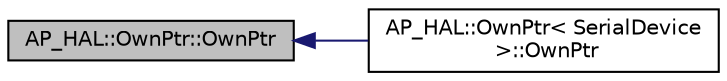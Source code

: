 digraph "AP_HAL::OwnPtr::OwnPtr"
{
 // INTERACTIVE_SVG=YES
  edge [fontname="Helvetica",fontsize="10",labelfontname="Helvetica",labelfontsize="10"];
  node [fontname="Helvetica",fontsize="10",shape=record];
  rankdir="LR";
  Node1 [label="AP_HAL::OwnPtr::OwnPtr",height=0.2,width=0.4,color="black", fillcolor="grey75", style="filled", fontcolor="black"];
  Node1 -> Node2 [dir="back",color="midnightblue",fontsize="10",style="solid",fontname="Helvetica"];
  Node2 [label="AP_HAL::OwnPtr\< SerialDevice\l \>::OwnPtr",height=0.2,width=0.4,color="black", fillcolor="white", style="filled",URL="$classAP__HAL_1_1OwnPtr.html#afdbdd04dfb055884e178f2031eed7255"];
}
